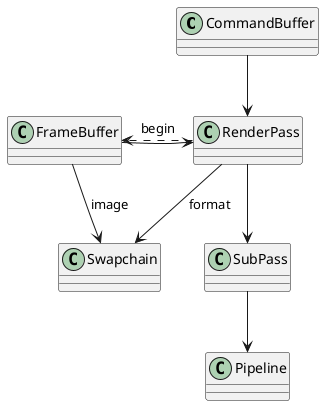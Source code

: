 @startuml memo

class CommandBuffer
class Pipeline
class RenderPass
class SubPass
class FrameBuffer
class Swapchain

CommandBuffer --> RenderPass
RenderPass --> SubPass
SubPass --> Pipeline
FrameBuffer --> RenderPass
FrameBuffer --> Swapchain : image
RenderPass -> Swapchain : format
RenderPass .> FrameBuffer : begin

@enduml